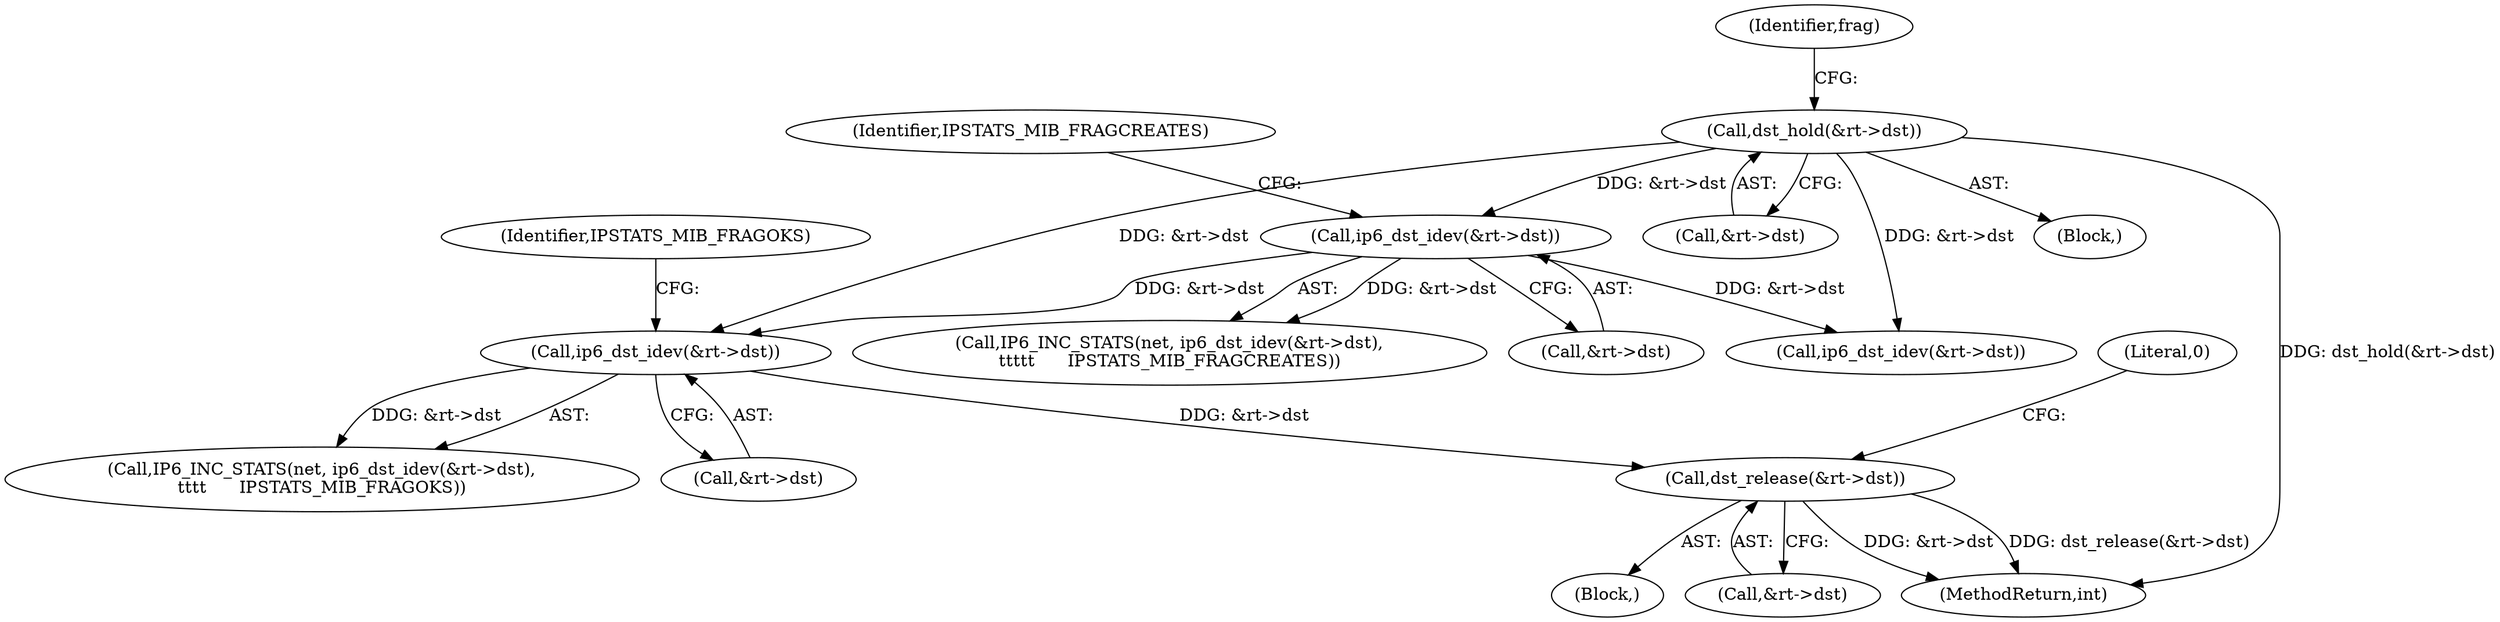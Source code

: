 digraph "0_linux_87c48fa3b4630905f98268dde838ee43626a060c_1@pointer" {
"1000581" [label="(Call,dst_release(&rt->dst))"];
"1000575" [label="(Call,ip6_dst_idev(&rt->dst))"];
"1000439" [label="(Call,dst_hold(&rt->dst))"];
"1000541" [label="(Call,ip6_dst_idev(&rt->dst))"];
"1000539" [label="(Call,IP6_INC_STATS(net, ip6_dst_idev(&rt->dst),\n\t\t\t\t\t      IPSTATS_MIB_FRAGCREATES))"];
"1000581" [label="(Call,dst_release(&rt->dst))"];
"1000575" [label="(Call,ip6_dst_idev(&rt->dst))"];
"1000439" [label="(Call,dst_hold(&rt->dst))"];
"1000542" [label="(Call,&rt->dst)"];
"1000541" [label="(Call,ip6_dst_idev(&rt->dst))"];
"1000576" [label="(Call,&rt->dst)"];
"1000587" [label="(Literal,0)"];
"1000573" [label="(Call,IP6_INC_STATS(net, ip6_dst_idev(&rt->dst),\n\t\t\t\t      IPSTATS_MIB_FRAGOKS))"];
"1000440" [label="(Call,&rt->dst)"];
"1000546" [label="(Identifier,IPSTATS_MIB_FRAGCREATES)"];
"1000603" [label="(Call,ip6_dst_idev(&rt->dst))"];
"1000580" [label="(Identifier,IPSTATS_MIB_FRAGOKS)"];
"1000251" [label="(Block,)"];
"1000582" [label="(Call,&rt->dst)"];
"1000572" [label="(Block,)"];
"1000447" [label="(Identifier,frag)"];
"1000872" [label="(MethodReturn,int)"];
"1000581" -> "1000572"  [label="AST: "];
"1000581" -> "1000582"  [label="CFG: "];
"1000582" -> "1000581"  [label="AST: "];
"1000587" -> "1000581"  [label="CFG: "];
"1000581" -> "1000872"  [label="DDG: &rt->dst"];
"1000581" -> "1000872"  [label="DDG: dst_release(&rt->dst)"];
"1000575" -> "1000581"  [label="DDG: &rt->dst"];
"1000575" -> "1000573"  [label="AST: "];
"1000575" -> "1000576"  [label="CFG: "];
"1000576" -> "1000575"  [label="AST: "];
"1000580" -> "1000575"  [label="CFG: "];
"1000575" -> "1000573"  [label="DDG: &rt->dst"];
"1000439" -> "1000575"  [label="DDG: &rt->dst"];
"1000541" -> "1000575"  [label="DDG: &rt->dst"];
"1000439" -> "1000251"  [label="AST: "];
"1000439" -> "1000440"  [label="CFG: "];
"1000440" -> "1000439"  [label="AST: "];
"1000447" -> "1000439"  [label="CFG: "];
"1000439" -> "1000872"  [label="DDG: dst_hold(&rt->dst)"];
"1000439" -> "1000541"  [label="DDG: &rt->dst"];
"1000439" -> "1000603"  [label="DDG: &rt->dst"];
"1000541" -> "1000539"  [label="AST: "];
"1000541" -> "1000542"  [label="CFG: "];
"1000542" -> "1000541"  [label="AST: "];
"1000546" -> "1000541"  [label="CFG: "];
"1000541" -> "1000539"  [label="DDG: &rt->dst"];
"1000541" -> "1000603"  [label="DDG: &rt->dst"];
}
